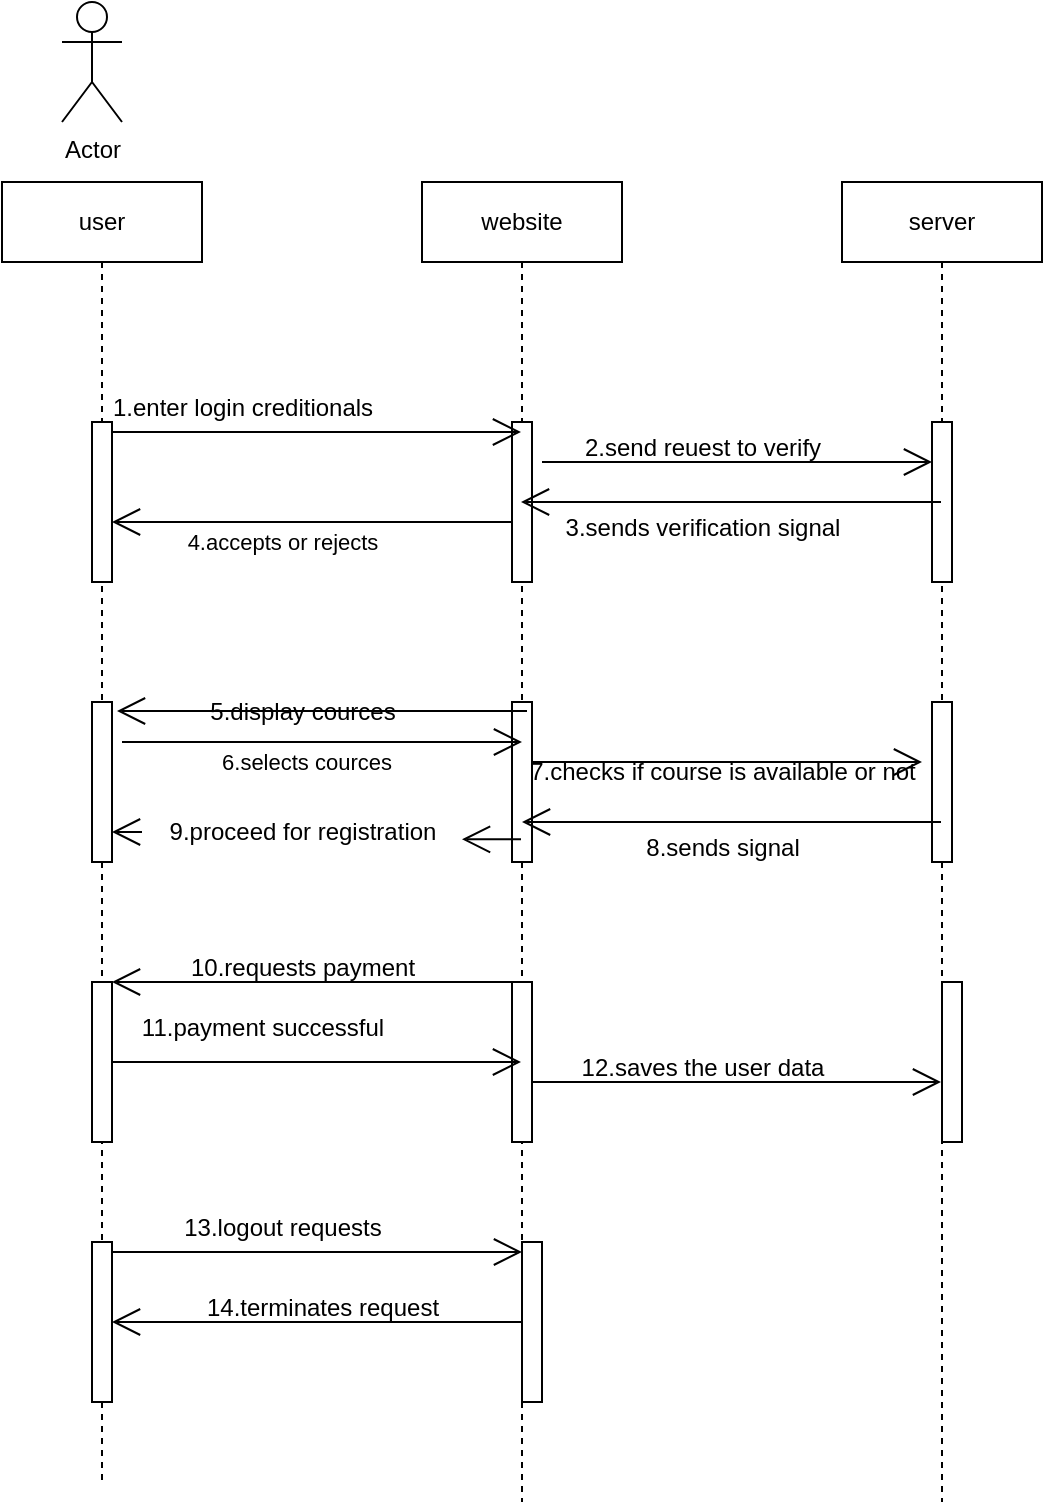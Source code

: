 <mxfile version="27.1.1">
  <diagram name="Page-1" id="kHoENn9sEQDzVtlVh58a">
    <mxGraphModel dx="1426" dy="785" grid="1" gridSize="10" guides="1" tooltips="1" connect="1" arrows="1" fold="1" page="1" pageScale="1" pageWidth="850" pageHeight="1100" math="0" shadow="0">
      <root>
        <mxCell id="0" />
        <mxCell id="1" parent="0" />
        <mxCell id="HQp5Z8LLl4lNZSDY9q0Q-1" value="Actor" style="shape=umlActor;verticalLabelPosition=bottom;verticalAlign=top;html=1;" vertex="1" parent="1">
          <mxGeometry x="130" y="120" width="30" height="60" as="geometry" />
        </mxCell>
        <mxCell id="HQp5Z8LLl4lNZSDY9q0Q-7" value="user" style="shape=umlLifeline;perimeter=lifelinePerimeter;whiteSpace=wrap;html=1;container=1;dropTarget=0;collapsible=0;recursiveResize=0;outlineConnect=0;portConstraint=eastwest;newEdgeStyle={&quot;curved&quot;:0,&quot;rounded&quot;:0};" vertex="1" parent="1">
          <mxGeometry x="100" y="210" width="100" height="650" as="geometry" />
        </mxCell>
        <mxCell id="HQp5Z8LLl4lNZSDY9q0Q-10" value="" style="html=1;points=[[0,0,0,0,5],[0,1,0,0,-5],[1,0,0,0,5],[1,1,0,0,-5]];perimeter=orthogonalPerimeter;outlineConnect=0;targetShapes=umlLifeline;portConstraint=eastwest;newEdgeStyle={&quot;curved&quot;:0,&quot;rounded&quot;:0};" vertex="1" parent="HQp5Z8LLl4lNZSDY9q0Q-7">
          <mxGeometry x="45" y="120" width="10" height="80" as="geometry" />
        </mxCell>
        <mxCell id="HQp5Z8LLl4lNZSDY9q0Q-30" value="" style="html=1;points=[[0,0,0,0,5],[0,1,0,0,-5],[1,0,0,0,5],[1,1,0,0,-5]];perimeter=orthogonalPerimeter;outlineConnect=0;targetShapes=umlLifeline;portConstraint=eastwest;newEdgeStyle={&quot;curved&quot;:0,&quot;rounded&quot;:0};" vertex="1" parent="HQp5Z8LLl4lNZSDY9q0Q-7">
          <mxGeometry x="45" y="260" width="10" height="80" as="geometry" />
        </mxCell>
        <mxCell id="HQp5Z8LLl4lNZSDY9q0Q-45" value="" style="html=1;points=[[0,0,0,0,5],[0,1,0,0,-5],[1,0,0,0,5],[1,1,0,0,-5]];perimeter=orthogonalPerimeter;outlineConnect=0;targetShapes=umlLifeline;portConstraint=eastwest;newEdgeStyle={&quot;curved&quot;:0,&quot;rounded&quot;:0};" vertex="1" parent="HQp5Z8LLl4lNZSDY9q0Q-7">
          <mxGeometry x="45" y="400" width="10" height="80" as="geometry" />
        </mxCell>
        <mxCell id="HQp5Z8LLl4lNZSDY9q0Q-56" value="" style="html=1;points=[[0,0,0,0,5],[0,1,0,0,-5],[1,0,0,0,5],[1,1,0,0,-5]];perimeter=orthogonalPerimeter;outlineConnect=0;targetShapes=umlLifeline;portConstraint=eastwest;newEdgeStyle={&quot;curved&quot;:0,&quot;rounded&quot;:0};" vertex="1" parent="HQp5Z8LLl4lNZSDY9q0Q-7">
          <mxGeometry x="45" y="530" width="10" height="80" as="geometry" />
        </mxCell>
        <mxCell id="HQp5Z8LLl4lNZSDY9q0Q-8" value="website" style="shape=umlLifeline;perimeter=lifelinePerimeter;whiteSpace=wrap;html=1;container=1;dropTarget=0;collapsible=0;recursiveResize=0;outlineConnect=0;portConstraint=eastwest;newEdgeStyle={&quot;curved&quot;:0,&quot;rounded&quot;:0};" vertex="1" parent="1">
          <mxGeometry x="310" y="210" width="100" height="660" as="geometry" />
        </mxCell>
        <mxCell id="HQp5Z8LLl4lNZSDY9q0Q-11" value="" style="html=1;points=[[0,0,0,0,5],[0,1,0,0,-5],[1,0,0,0,5],[1,1,0,0,-5]];perimeter=orthogonalPerimeter;outlineConnect=0;targetShapes=umlLifeline;portConstraint=eastwest;newEdgeStyle={&quot;curved&quot;:0,&quot;rounded&quot;:0};" vertex="1" parent="HQp5Z8LLl4lNZSDY9q0Q-8">
          <mxGeometry x="45" y="120" width="10" height="80" as="geometry" />
        </mxCell>
        <mxCell id="HQp5Z8LLl4lNZSDY9q0Q-31" value="" style="html=1;points=[[0,0,0,0,5],[0,1,0,0,-5],[1,0,0,0,5],[1,1,0,0,-5]];perimeter=orthogonalPerimeter;outlineConnect=0;targetShapes=umlLifeline;portConstraint=eastwest;newEdgeStyle={&quot;curved&quot;:0,&quot;rounded&quot;:0};" vertex="1" parent="HQp5Z8LLl4lNZSDY9q0Q-8">
          <mxGeometry x="45" y="260" width="10" height="80" as="geometry" />
        </mxCell>
        <mxCell id="HQp5Z8LLl4lNZSDY9q0Q-46" value="" style="html=1;points=[[0,0,0,0,5],[0,1,0,0,-5],[1,0,0,0,5],[1,1,0,0,-5]];perimeter=orthogonalPerimeter;outlineConnect=0;targetShapes=umlLifeline;portConstraint=eastwest;newEdgeStyle={&quot;curved&quot;:0,&quot;rounded&quot;:0};" vertex="1" parent="HQp5Z8LLl4lNZSDY9q0Q-8">
          <mxGeometry x="45" y="400" width="10" height="80" as="geometry" />
        </mxCell>
        <mxCell id="HQp5Z8LLl4lNZSDY9q0Q-57" value="" style="html=1;points=[[0,0,0,0,5],[0,1,0,0,-5],[1,0,0,0,5],[1,1,0,0,-5]];perimeter=orthogonalPerimeter;outlineConnect=0;targetShapes=umlLifeline;portConstraint=eastwest;newEdgeStyle={&quot;curved&quot;:0,&quot;rounded&quot;:0};" vertex="1" parent="HQp5Z8LLl4lNZSDY9q0Q-8">
          <mxGeometry x="50" y="530" width="10" height="80" as="geometry" />
        </mxCell>
        <mxCell id="HQp5Z8LLl4lNZSDY9q0Q-9" value="server" style="shape=umlLifeline;perimeter=lifelinePerimeter;whiteSpace=wrap;html=1;container=1;dropTarget=0;collapsible=0;recursiveResize=0;outlineConnect=0;portConstraint=eastwest;newEdgeStyle={&quot;curved&quot;:0,&quot;rounded&quot;:0};" vertex="1" parent="1">
          <mxGeometry x="520" y="210" width="100" height="660" as="geometry" />
        </mxCell>
        <mxCell id="HQp5Z8LLl4lNZSDY9q0Q-12" value="" style="html=1;points=[[0,0,0,0,5],[0,1,0,0,-5],[1,0,0,0,5],[1,1,0,0,-5]];perimeter=orthogonalPerimeter;outlineConnect=0;targetShapes=umlLifeline;portConstraint=eastwest;newEdgeStyle={&quot;curved&quot;:0,&quot;rounded&quot;:0};" vertex="1" parent="HQp5Z8LLl4lNZSDY9q0Q-9">
          <mxGeometry x="45" y="120" width="10" height="80" as="geometry" />
        </mxCell>
        <mxCell id="HQp5Z8LLl4lNZSDY9q0Q-32" value="" style="html=1;points=[[0,0,0,0,5],[0,1,0,0,-5],[1,0,0,0,5],[1,1,0,0,-5]];perimeter=orthogonalPerimeter;outlineConnect=0;targetShapes=umlLifeline;portConstraint=eastwest;newEdgeStyle={&quot;curved&quot;:0,&quot;rounded&quot;:0};" vertex="1" parent="HQp5Z8LLl4lNZSDY9q0Q-9">
          <mxGeometry x="45" y="260" width="10" height="80" as="geometry" />
        </mxCell>
        <mxCell id="HQp5Z8LLl4lNZSDY9q0Q-47" value="" style="html=1;points=[[0,0,0,0,5],[0,1,0,0,-5],[1,0,0,0,5],[1,1,0,0,-5]];perimeter=orthogonalPerimeter;outlineConnect=0;targetShapes=umlLifeline;portConstraint=eastwest;newEdgeStyle={&quot;curved&quot;:0,&quot;rounded&quot;:0};" vertex="1" parent="HQp5Z8LLl4lNZSDY9q0Q-9">
          <mxGeometry x="50" y="400" width="10" height="80" as="geometry" />
        </mxCell>
        <mxCell id="HQp5Z8LLl4lNZSDY9q0Q-13" value="" style="endArrow=open;endFill=1;endSize=12;html=1;rounded=0;exitX=1;exitY=0;exitDx=0;exitDy=5;exitPerimeter=0;" edge="1" parent="1" source="HQp5Z8LLl4lNZSDY9q0Q-10" target="HQp5Z8LLl4lNZSDY9q0Q-8">
          <mxGeometry width="160" relative="1" as="geometry">
            <mxPoint x="170" y="350" as="sourcePoint" />
            <mxPoint x="330" y="350" as="targetPoint" />
          </mxGeometry>
        </mxCell>
        <mxCell id="HQp5Z8LLl4lNZSDY9q0Q-14" value="" style="endArrow=open;endFill=1;endSize=12;html=1;rounded=0;" edge="1" parent="1">
          <mxGeometry width="160" relative="1" as="geometry">
            <mxPoint x="370" y="350" as="sourcePoint" />
            <mxPoint x="565" y="350" as="targetPoint" />
            <Array as="points">
              <mxPoint x="475" y="350" />
            </Array>
          </mxGeometry>
        </mxCell>
        <mxCell id="HQp5Z8LLl4lNZSDY9q0Q-24" value="" style="endArrow=open;endFill=1;endSize=12;html=1;rounded=0;" edge="1" parent="1" source="HQp5Z8LLl4lNZSDY9q0Q-11" target="HQp5Z8LLl4lNZSDY9q0Q-10">
          <mxGeometry width="160" relative="1" as="geometry">
            <mxPoint x="200" y="380" as="sourcePoint" />
            <mxPoint x="405" y="380" as="targetPoint" />
            <Array as="points">
              <mxPoint x="260" y="380" />
            </Array>
          </mxGeometry>
        </mxCell>
        <mxCell id="HQp5Z8LLl4lNZSDY9q0Q-29" value="4.accepts or rejects" style="edgeLabel;html=1;align=center;verticalAlign=middle;resizable=0;points=[];" vertex="1" connectable="0" parent="HQp5Z8LLl4lNZSDY9q0Q-24">
          <mxGeometry x="0.27" y="4" relative="1" as="geometry">
            <mxPoint x="12" y="6" as="offset" />
          </mxGeometry>
        </mxCell>
        <mxCell id="HQp5Z8LLl4lNZSDY9q0Q-25" value="" style="endArrow=open;endFill=1;endSize=12;html=1;rounded=0;" edge="1" parent="1">
          <mxGeometry width="160" relative="1" as="geometry">
            <mxPoint x="569.5" y="370" as="sourcePoint" />
            <mxPoint x="359.5" y="370" as="targetPoint" />
          </mxGeometry>
        </mxCell>
        <mxCell id="HQp5Z8LLl4lNZSDY9q0Q-26" value="1.enter login creditionals" style="text;html=1;align=center;verticalAlign=middle;resizable=0;points=[];autosize=1;strokeColor=none;fillColor=none;" vertex="1" parent="1">
          <mxGeometry x="145" y="308" width="150" height="30" as="geometry" />
        </mxCell>
        <mxCell id="HQp5Z8LLl4lNZSDY9q0Q-27" value="2.send reuest to verify" style="text;html=1;align=center;verticalAlign=middle;resizable=0;points=[];autosize=1;strokeColor=none;fillColor=none;" vertex="1" parent="1">
          <mxGeometry x="380" y="328" width="140" height="30" as="geometry" />
        </mxCell>
        <mxCell id="HQp5Z8LLl4lNZSDY9q0Q-28" value="3.sends verification signal" style="text;html=1;align=center;verticalAlign=middle;resizable=0;points=[];autosize=1;strokeColor=none;fillColor=none;" vertex="1" parent="1">
          <mxGeometry x="370" y="368" width="160" height="30" as="geometry" />
        </mxCell>
        <mxCell id="HQp5Z8LLl4lNZSDY9q0Q-33" value="" style="endArrow=open;endFill=1;endSize=12;html=1;rounded=0;" edge="1" parent="1" source="HQp5Z8LLl4lNZSDY9q0Q-44" target="HQp5Z8LLl4lNZSDY9q0Q-30">
          <mxGeometry width="160" relative="1" as="geometry">
            <mxPoint x="350" y="410" as="sourcePoint" />
            <mxPoint x="510" y="410" as="targetPoint" />
          </mxGeometry>
        </mxCell>
        <mxCell id="HQp5Z8LLl4lNZSDY9q0Q-34" value="5.display cources" style="text;html=1;align=center;verticalAlign=middle;resizable=0;points=[];autosize=1;strokeColor=none;fillColor=none;" vertex="1" parent="1">
          <mxGeometry x="190" y="460" width="120" height="30" as="geometry" />
        </mxCell>
        <mxCell id="HQp5Z8LLl4lNZSDY9q0Q-36" value="" style="endArrow=open;endFill=1;endSize=12;html=1;rounded=0;" edge="1" parent="1" source="HQp5Z8LLl4lNZSDY9q0Q-9">
          <mxGeometry width="160" relative="1" as="geometry">
            <mxPoint x="420" y="530" as="sourcePoint" />
            <mxPoint x="360" y="530" as="targetPoint" />
          </mxGeometry>
        </mxCell>
        <mxCell id="HQp5Z8LLl4lNZSDY9q0Q-37" value="" style="endArrow=open;endFill=1;endSize=12;html=1;rounded=0;" edge="1" parent="1" source="HQp5Z8LLl4lNZSDY9q0Q-31">
          <mxGeometry width="160" relative="1" as="geometry">
            <mxPoint x="380" y="500" as="sourcePoint" />
            <mxPoint x="560" y="500" as="targetPoint" />
            <Array as="points">
              <mxPoint x="485" y="500" />
            </Array>
          </mxGeometry>
        </mxCell>
        <mxCell id="HQp5Z8LLl4lNZSDY9q0Q-38" value="7.checks if course is available or not" style="text;html=1;align=center;verticalAlign=middle;resizable=0;points=[];autosize=1;strokeColor=none;fillColor=none;" vertex="1" parent="1">
          <mxGeometry x="350" y="490" width="220" height="30" as="geometry" />
        </mxCell>
        <mxCell id="HQp5Z8LLl4lNZSDY9q0Q-40" value="8.sends signal" style="text;html=1;align=center;verticalAlign=middle;resizable=0;points=[];autosize=1;strokeColor=none;fillColor=none;" vertex="1" parent="1">
          <mxGeometry x="410" y="528" width="100" height="30" as="geometry" />
        </mxCell>
        <mxCell id="HQp5Z8LLl4lNZSDY9q0Q-41" value="" style="endArrow=open;endFill=1;endSize=12;html=1;rounded=0;" edge="1" parent="1">
          <mxGeometry width="160" relative="1" as="geometry">
            <mxPoint x="160" y="490" as="sourcePoint" />
            <mxPoint x="360" y="490" as="targetPoint" />
            <Array as="points">
              <mxPoint x="255" y="490" />
            </Array>
          </mxGeometry>
        </mxCell>
        <mxCell id="HQp5Z8LLl4lNZSDY9q0Q-42" value="6.selects cources" style="edgeLabel;html=1;align=center;verticalAlign=middle;resizable=0;points=[];" vertex="1" connectable="0" parent="HQp5Z8LLl4lNZSDY9q0Q-41">
          <mxGeometry x="0.132" y="-5" relative="1" as="geometry">
            <mxPoint x="-21" y="5" as="offset" />
          </mxGeometry>
        </mxCell>
        <mxCell id="HQp5Z8LLl4lNZSDY9q0Q-43" value="" style="endArrow=open;endFill=1;endSize=12;html=1;rounded=0;exitX=0;exitY=1;exitDx=0;exitDy=-5;exitPerimeter=0;" edge="1" parent="1">
          <mxGeometry width="160" relative="1" as="geometry">
            <mxPoint x="362.5" y="474.5" as="sourcePoint" />
            <mxPoint x="157.5" y="474.5" as="targetPoint" />
          </mxGeometry>
        </mxCell>
        <mxCell id="HQp5Z8LLl4lNZSDY9q0Q-48" value="" style="endArrow=open;endFill=1;endSize=12;html=1;rounded=0;" edge="1" parent="1" source="HQp5Z8LLl4lNZSDY9q0Q-8" target="HQp5Z8LLl4lNZSDY9q0Q-45">
          <mxGeometry width="160" relative="1" as="geometry">
            <mxPoint x="200" y="650" as="sourcePoint" />
            <mxPoint x="220" y="650" as="targetPoint" />
            <Array as="points" />
          </mxGeometry>
        </mxCell>
        <mxCell id="HQp5Z8LLl4lNZSDY9q0Q-50" value="10.requests payment" style="text;html=1;align=center;verticalAlign=middle;resizable=0;points=[];autosize=1;strokeColor=none;fillColor=none;" vertex="1" parent="1">
          <mxGeometry x="180" y="588" width="140" height="30" as="geometry" />
        </mxCell>
        <mxCell id="HQp5Z8LLl4lNZSDY9q0Q-51" value="" style="endArrow=open;endFill=1;endSize=12;html=1;rounded=0;" edge="1" parent="1" source="HQp5Z8LLl4lNZSDY9q0Q-45" target="HQp5Z8LLl4lNZSDY9q0Q-8">
          <mxGeometry width="160" relative="1" as="geometry">
            <mxPoint x="350" y="510" as="sourcePoint" />
            <mxPoint x="510" y="510" as="targetPoint" />
          </mxGeometry>
        </mxCell>
        <mxCell id="HQp5Z8LLl4lNZSDY9q0Q-52" value="11.payment successful" style="text;html=1;align=center;verticalAlign=middle;resizable=0;points=[];autosize=1;strokeColor=none;fillColor=none;" vertex="1" parent="1">
          <mxGeometry x="160" y="618" width="140" height="30" as="geometry" />
        </mxCell>
        <mxCell id="HQp5Z8LLl4lNZSDY9q0Q-53" value="" style="endArrow=open;endFill=1;endSize=12;html=1;rounded=0;" edge="1" parent="1" source="HQp5Z8LLl4lNZSDY9q0Q-46" target="HQp5Z8LLl4lNZSDY9q0Q-9">
          <mxGeometry width="160" relative="1" as="geometry">
            <mxPoint x="420" y="620" as="sourcePoint" />
            <mxPoint x="220" y="620" as="targetPoint" />
            <Array as="points">
              <mxPoint x="370" y="660" />
            </Array>
          </mxGeometry>
        </mxCell>
        <mxCell id="HQp5Z8LLl4lNZSDY9q0Q-55" value="12.saves the user data" style="text;html=1;align=center;verticalAlign=middle;resizable=0;points=[];autosize=1;strokeColor=none;fillColor=none;" vertex="1" parent="1">
          <mxGeometry x="380" y="638" width="140" height="30" as="geometry" />
        </mxCell>
        <mxCell id="HQp5Z8LLl4lNZSDY9q0Q-58" value="" style="endArrow=open;endFill=1;endSize=12;html=1;rounded=0;exitX=1;exitY=0;exitDx=0;exitDy=5;exitPerimeter=0;entryX=0;entryY=0;entryDx=0;entryDy=5;entryPerimeter=0;" edge="1" parent="1" source="HQp5Z8LLl4lNZSDY9q0Q-56" target="HQp5Z8LLl4lNZSDY9q0Q-57">
          <mxGeometry width="160" relative="1" as="geometry">
            <mxPoint x="160" y="750" as="sourcePoint" />
            <mxPoint x="320" y="750" as="targetPoint" />
          </mxGeometry>
        </mxCell>
        <mxCell id="HQp5Z8LLl4lNZSDY9q0Q-59" value="13.logout requests" style="text;html=1;align=center;verticalAlign=middle;resizable=0;points=[];autosize=1;strokeColor=none;fillColor=none;" vertex="1" parent="1">
          <mxGeometry x="180" y="718" width="120" height="30" as="geometry" />
        </mxCell>
        <mxCell id="HQp5Z8LLl4lNZSDY9q0Q-60" value="" style="endArrow=open;endFill=1;endSize=12;html=1;rounded=0;" edge="1" parent="1" source="HQp5Z8LLl4lNZSDY9q0Q-57" target="HQp5Z8LLl4lNZSDY9q0Q-56">
          <mxGeometry width="160" relative="1" as="geometry">
            <mxPoint x="350" y="610" as="sourcePoint" />
            <mxPoint x="510" y="610" as="targetPoint" />
          </mxGeometry>
        </mxCell>
        <mxCell id="HQp5Z8LLl4lNZSDY9q0Q-61" value="14.terminates request" style="text;html=1;align=center;verticalAlign=middle;resizable=0;points=[];autosize=1;strokeColor=none;fillColor=none;" vertex="1" parent="1">
          <mxGeometry x="190" y="758" width="140" height="30" as="geometry" />
        </mxCell>
        <mxCell id="HQp5Z8LLl4lNZSDY9q0Q-62" value="" style="endArrow=open;endFill=1;endSize=12;html=1;rounded=0;" edge="1" parent="1" source="HQp5Z8LLl4lNZSDY9q0Q-8" target="HQp5Z8LLl4lNZSDY9q0Q-44">
          <mxGeometry width="160" relative="1" as="geometry">
            <mxPoint x="360" y="540" as="sourcePoint" />
            <mxPoint x="155" y="540" as="targetPoint" />
          </mxGeometry>
        </mxCell>
        <mxCell id="HQp5Z8LLl4lNZSDY9q0Q-44" value="9.proceed for registration" style="text;html=1;align=center;verticalAlign=middle;resizable=0;points=[];autosize=1;strokeColor=none;fillColor=none;" vertex="1" parent="1">
          <mxGeometry x="170" y="520" width="160" height="30" as="geometry" />
        </mxCell>
      </root>
    </mxGraphModel>
  </diagram>
</mxfile>
